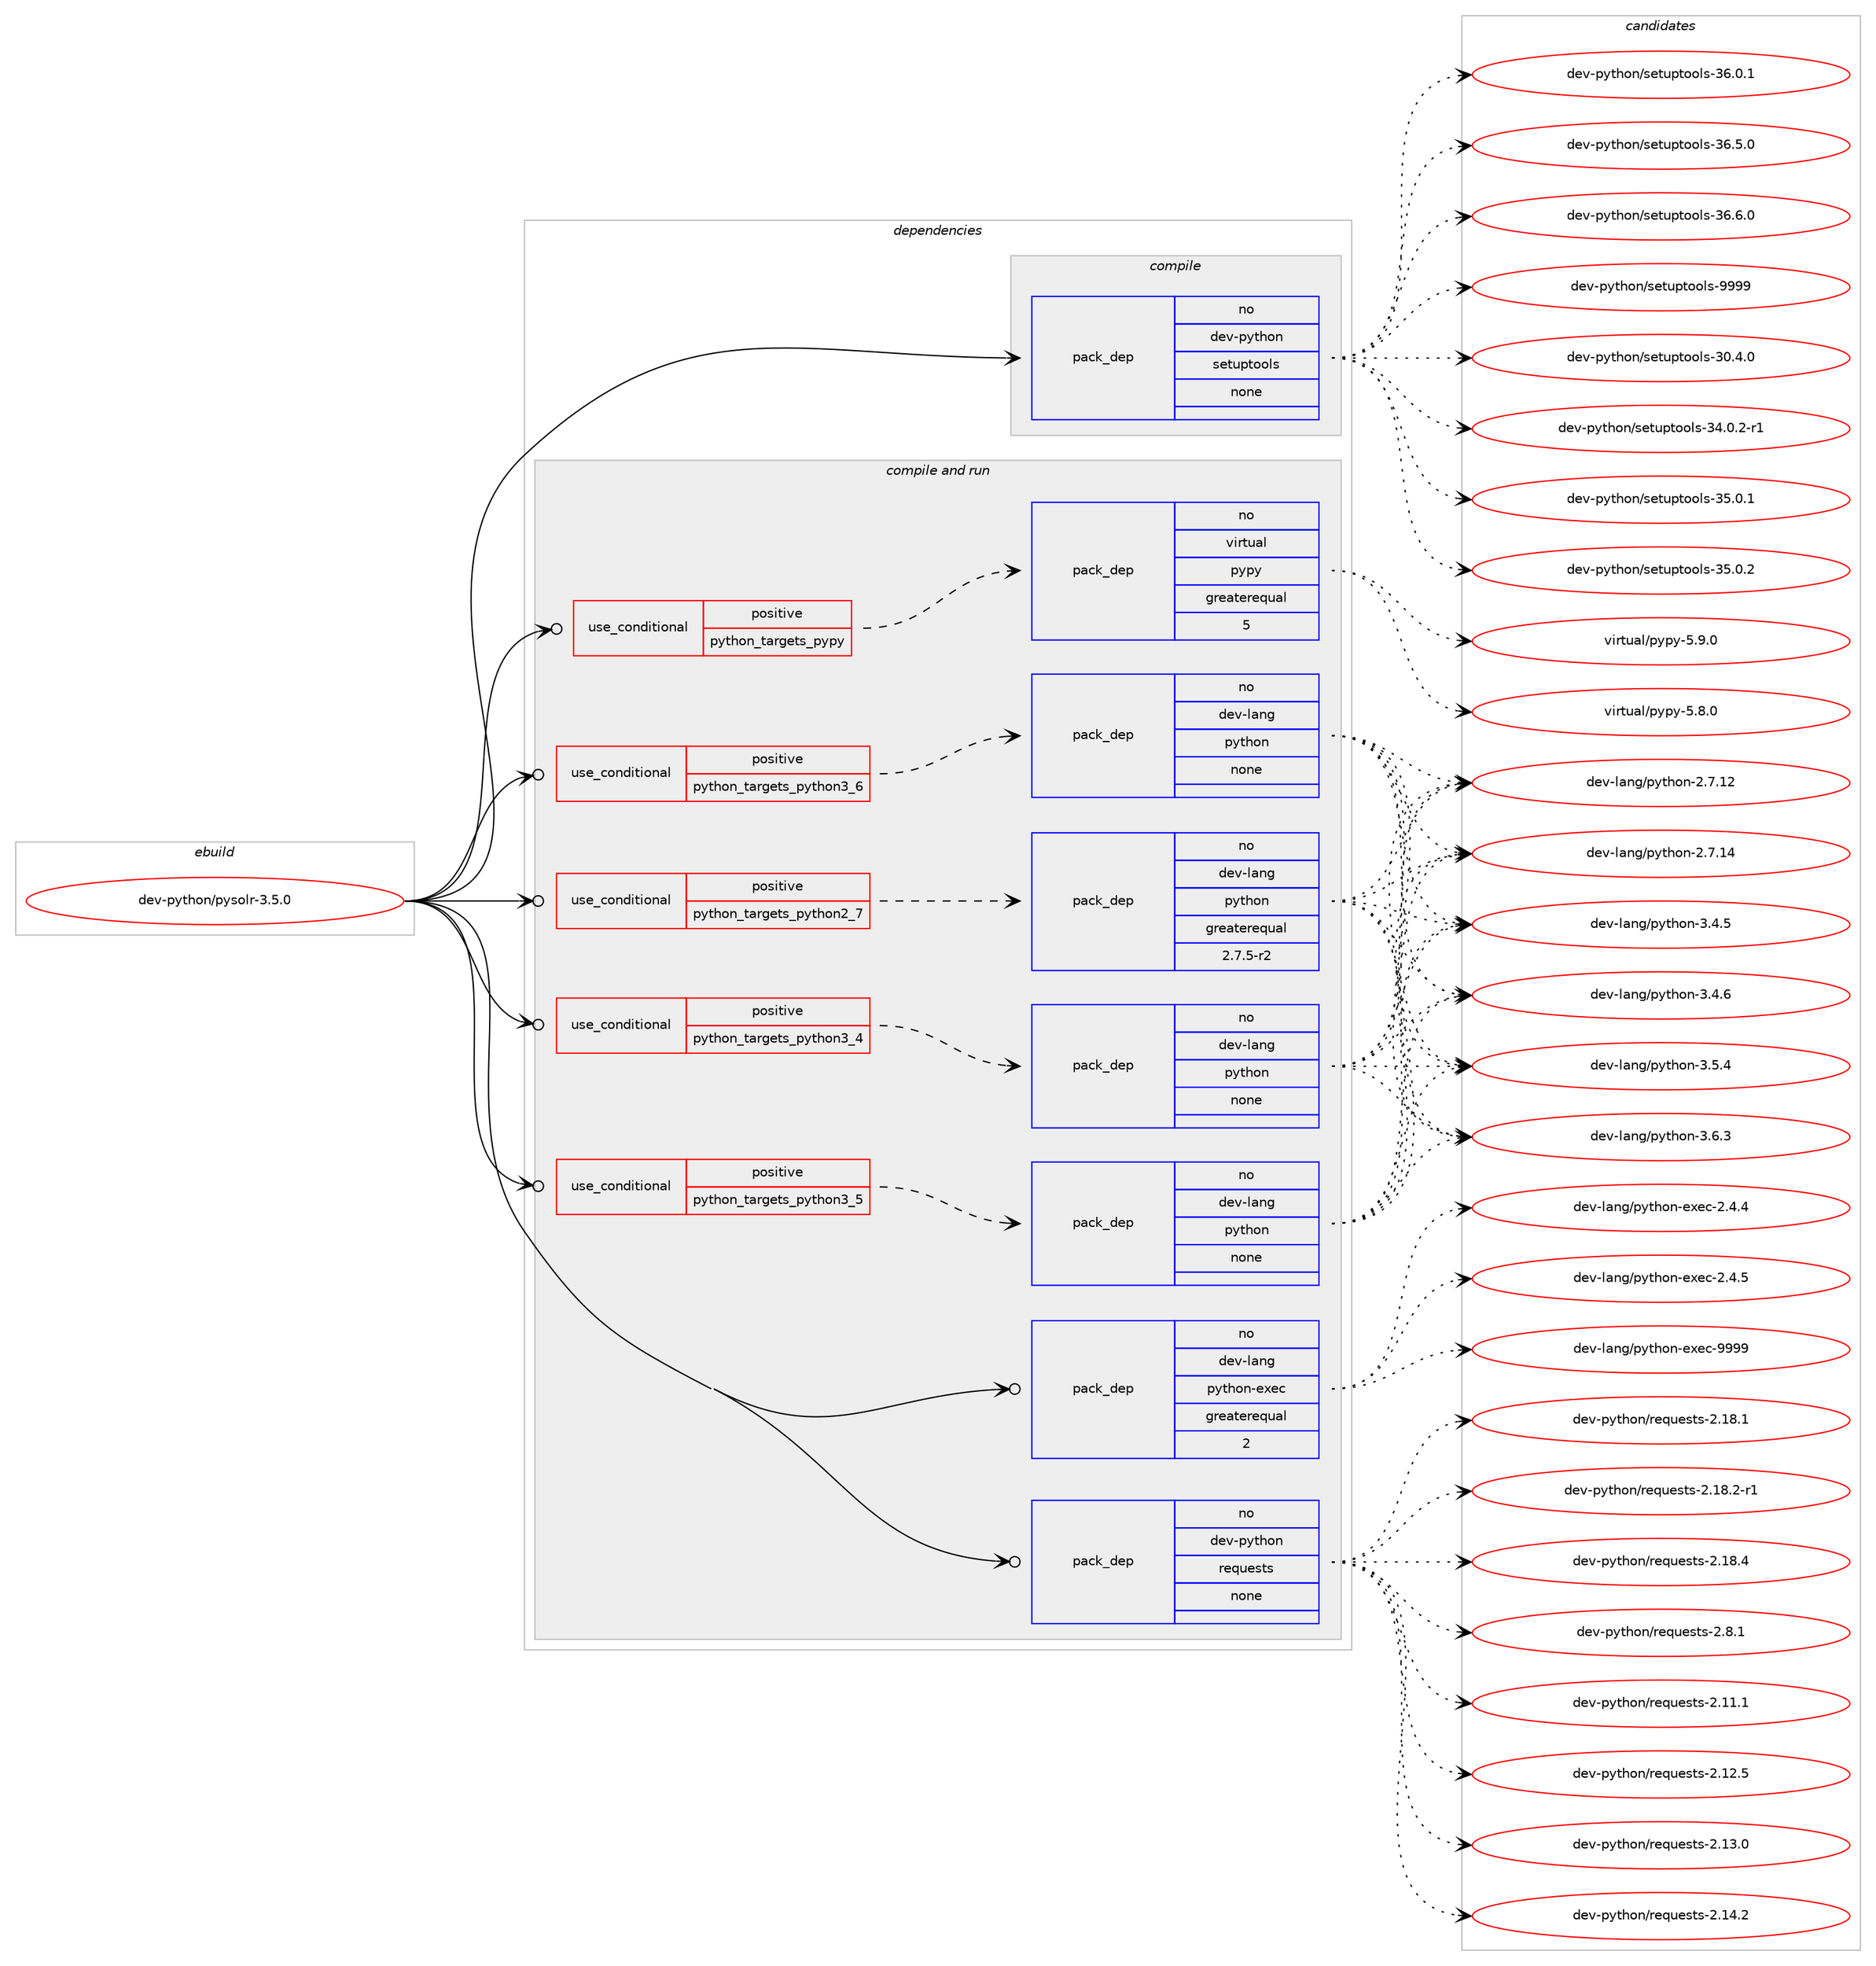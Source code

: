 digraph prolog {

# *************
# Graph options
# *************

newrank=true;
concentrate=true;
compound=true;
graph [rankdir=LR,fontname=Helvetica,fontsize=10,ranksep=1.5];#, ranksep=2.5, nodesep=0.2];
edge  [arrowhead=vee];
node  [fontname=Helvetica,fontsize=10];

# **********
# The ebuild
# **********

subgraph cluster_leftcol {
color=gray;
rank=same;
label=<<i>ebuild</i>>;
id [label="dev-python/pysolr-3.5.0", color=red, width=4, href="../dev-python/pysolr-3.5.0.svg"];
}

# ****************
# The dependencies
# ****************

subgraph cluster_midcol {
color=gray;
label=<<i>dependencies</i>>;
subgraph cluster_compile {
fillcolor="#eeeeee";
style=filled;
label=<<i>compile</i>>;
subgraph pack135973 {
dependency179277 [label=<<TABLE BORDER="0" CELLBORDER="1" CELLSPACING="0" CELLPADDING="4" WIDTH="220"><TR><TD ROWSPAN="6" CELLPADDING="30">pack_dep</TD></TR><TR><TD WIDTH="110">no</TD></TR><TR><TD>dev-python</TD></TR><TR><TD>setuptools</TD></TR><TR><TD>none</TD></TR><TR><TD></TD></TR></TABLE>>, shape=none, color=blue];
}
id:e -> dependency179277:w [weight=20,style="solid",arrowhead="vee"];
}
subgraph cluster_compileandrun {
fillcolor="#eeeeee";
style=filled;
label=<<i>compile and run</i>>;
subgraph cond39369 {
dependency179278 [label=<<TABLE BORDER="0" CELLBORDER="1" CELLSPACING="0" CELLPADDING="4"><TR><TD ROWSPAN="3" CELLPADDING="10">use_conditional</TD></TR><TR><TD>positive</TD></TR><TR><TD>python_targets_pypy</TD></TR></TABLE>>, shape=none, color=red];
subgraph pack135974 {
dependency179279 [label=<<TABLE BORDER="0" CELLBORDER="1" CELLSPACING="0" CELLPADDING="4" WIDTH="220"><TR><TD ROWSPAN="6" CELLPADDING="30">pack_dep</TD></TR><TR><TD WIDTH="110">no</TD></TR><TR><TD>virtual</TD></TR><TR><TD>pypy</TD></TR><TR><TD>greaterequal</TD></TR><TR><TD>5</TD></TR></TABLE>>, shape=none, color=blue];
}
dependency179278:e -> dependency179279:w [weight=20,style="dashed",arrowhead="vee"];
}
id:e -> dependency179278:w [weight=20,style="solid",arrowhead="odotvee"];
subgraph cond39370 {
dependency179280 [label=<<TABLE BORDER="0" CELLBORDER="1" CELLSPACING="0" CELLPADDING="4"><TR><TD ROWSPAN="3" CELLPADDING="10">use_conditional</TD></TR><TR><TD>positive</TD></TR><TR><TD>python_targets_python2_7</TD></TR></TABLE>>, shape=none, color=red];
subgraph pack135975 {
dependency179281 [label=<<TABLE BORDER="0" CELLBORDER="1" CELLSPACING="0" CELLPADDING="4" WIDTH="220"><TR><TD ROWSPAN="6" CELLPADDING="30">pack_dep</TD></TR><TR><TD WIDTH="110">no</TD></TR><TR><TD>dev-lang</TD></TR><TR><TD>python</TD></TR><TR><TD>greaterequal</TD></TR><TR><TD>2.7.5-r2</TD></TR></TABLE>>, shape=none, color=blue];
}
dependency179280:e -> dependency179281:w [weight=20,style="dashed",arrowhead="vee"];
}
id:e -> dependency179280:w [weight=20,style="solid",arrowhead="odotvee"];
subgraph cond39371 {
dependency179282 [label=<<TABLE BORDER="0" CELLBORDER="1" CELLSPACING="0" CELLPADDING="4"><TR><TD ROWSPAN="3" CELLPADDING="10">use_conditional</TD></TR><TR><TD>positive</TD></TR><TR><TD>python_targets_python3_4</TD></TR></TABLE>>, shape=none, color=red];
subgraph pack135976 {
dependency179283 [label=<<TABLE BORDER="0" CELLBORDER="1" CELLSPACING="0" CELLPADDING="4" WIDTH="220"><TR><TD ROWSPAN="6" CELLPADDING="30">pack_dep</TD></TR><TR><TD WIDTH="110">no</TD></TR><TR><TD>dev-lang</TD></TR><TR><TD>python</TD></TR><TR><TD>none</TD></TR><TR><TD></TD></TR></TABLE>>, shape=none, color=blue];
}
dependency179282:e -> dependency179283:w [weight=20,style="dashed",arrowhead="vee"];
}
id:e -> dependency179282:w [weight=20,style="solid",arrowhead="odotvee"];
subgraph cond39372 {
dependency179284 [label=<<TABLE BORDER="0" CELLBORDER="1" CELLSPACING="0" CELLPADDING="4"><TR><TD ROWSPAN="3" CELLPADDING="10">use_conditional</TD></TR><TR><TD>positive</TD></TR><TR><TD>python_targets_python3_5</TD></TR></TABLE>>, shape=none, color=red];
subgraph pack135977 {
dependency179285 [label=<<TABLE BORDER="0" CELLBORDER="1" CELLSPACING="0" CELLPADDING="4" WIDTH="220"><TR><TD ROWSPAN="6" CELLPADDING="30">pack_dep</TD></TR><TR><TD WIDTH="110">no</TD></TR><TR><TD>dev-lang</TD></TR><TR><TD>python</TD></TR><TR><TD>none</TD></TR><TR><TD></TD></TR></TABLE>>, shape=none, color=blue];
}
dependency179284:e -> dependency179285:w [weight=20,style="dashed",arrowhead="vee"];
}
id:e -> dependency179284:w [weight=20,style="solid",arrowhead="odotvee"];
subgraph cond39373 {
dependency179286 [label=<<TABLE BORDER="0" CELLBORDER="1" CELLSPACING="0" CELLPADDING="4"><TR><TD ROWSPAN="3" CELLPADDING="10">use_conditional</TD></TR><TR><TD>positive</TD></TR><TR><TD>python_targets_python3_6</TD></TR></TABLE>>, shape=none, color=red];
subgraph pack135978 {
dependency179287 [label=<<TABLE BORDER="0" CELLBORDER="1" CELLSPACING="0" CELLPADDING="4" WIDTH="220"><TR><TD ROWSPAN="6" CELLPADDING="30">pack_dep</TD></TR><TR><TD WIDTH="110">no</TD></TR><TR><TD>dev-lang</TD></TR><TR><TD>python</TD></TR><TR><TD>none</TD></TR><TR><TD></TD></TR></TABLE>>, shape=none, color=blue];
}
dependency179286:e -> dependency179287:w [weight=20,style="dashed",arrowhead="vee"];
}
id:e -> dependency179286:w [weight=20,style="solid",arrowhead="odotvee"];
subgraph pack135979 {
dependency179288 [label=<<TABLE BORDER="0" CELLBORDER="1" CELLSPACING="0" CELLPADDING="4" WIDTH="220"><TR><TD ROWSPAN="6" CELLPADDING="30">pack_dep</TD></TR><TR><TD WIDTH="110">no</TD></TR><TR><TD>dev-lang</TD></TR><TR><TD>python-exec</TD></TR><TR><TD>greaterequal</TD></TR><TR><TD>2</TD></TR></TABLE>>, shape=none, color=blue];
}
id:e -> dependency179288:w [weight=20,style="solid",arrowhead="odotvee"];
subgraph pack135980 {
dependency179289 [label=<<TABLE BORDER="0" CELLBORDER="1" CELLSPACING="0" CELLPADDING="4" WIDTH="220"><TR><TD ROWSPAN="6" CELLPADDING="30">pack_dep</TD></TR><TR><TD WIDTH="110">no</TD></TR><TR><TD>dev-python</TD></TR><TR><TD>requests</TD></TR><TR><TD>none</TD></TR><TR><TD></TD></TR></TABLE>>, shape=none, color=blue];
}
id:e -> dependency179289:w [weight=20,style="solid",arrowhead="odotvee"];
}
subgraph cluster_run {
fillcolor="#eeeeee";
style=filled;
label=<<i>run</i>>;
}
}

# **************
# The candidates
# **************

subgraph cluster_choices {
rank=same;
color=gray;
label=<<i>candidates</i>>;

subgraph choice135973 {
color=black;
nodesep=1;
choice100101118451121211161041111104711510111611711211611111110811545514846524648 [label="dev-python/setuptools-30.4.0", color=red, width=4,href="../dev-python/setuptools-30.4.0.svg"];
choice1001011184511212111610411111047115101116117112116111111108115455152464846504511449 [label="dev-python/setuptools-34.0.2-r1", color=red, width=4,href="../dev-python/setuptools-34.0.2-r1.svg"];
choice100101118451121211161041111104711510111611711211611111110811545515346484649 [label="dev-python/setuptools-35.0.1", color=red, width=4,href="../dev-python/setuptools-35.0.1.svg"];
choice100101118451121211161041111104711510111611711211611111110811545515346484650 [label="dev-python/setuptools-35.0.2", color=red, width=4,href="../dev-python/setuptools-35.0.2.svg"];
choice100101118451121211161041111104711510111611711211611111110811545515446484649 [label="dev-python/setuptools-36.0.1", color=red, width=4,href="../dev-python/setuptools-36.0.1.svg"];
choice100101118451121211161041111104711510111611711211611111110811545515446534648 [label="dev-python/setuptools-36.5.0", color=red, width=4,href="../dev-python/setuptools-36.5.0.svg"];
choice100101118451121211161041111104711510111611711211611111110811545515446544648 [label="dev-python/setuptools-36.6.0", color=red, width=4,href="../dev-python/setuptools-36.6.0.svg"];
choice10010111845112121116104111110471151011161171121161111111081154557575757 [label="dev-python/setuptools-9999", color=red, width=4,href="../dev-python/setuptools-9999.svg"];
dependency179277:e -> choice100101118451121211161041111104711510111611711211611111110811545514846524648:w [style=dotted,weight="100"];
dependency179277:e -> choice1001011184511212111610411111047115101116117112116111111108115455152464846504511449:w [style=dotted,weight="100"];
dependency179277:e -> choice100101118451121211161041111104711510111611711211611111110811545515346484649:w [style=dotted,weight="100"];
dependency179277:e -> choice100101118451121211161041111104711510111611711211611111110811545515346484650:w [style=dotted,weight="100"];
dependency179277:e -> choice100101118451121211161041111104711510111611711211611111110811545515446484649:w [style=dotted,weight="100"];
dependency179277:e -> choice100101118451121211161041111104711510111611711211611111110811545515446534648:w [style=dotted,weight="100"];
dependency179277:e -> choice100101118451121211161041111104711510111611711211611111110811545515446544648:w [style=dotted,weight="100"];
dependency179277:e -> choice10010111845112121116104111110471151011161171121161111111081154557575757:w [style=dotted,weight="100"];
}
subgraph choice135974 {
color=black;
nodesep=1;
choice1181051141161179710847112121112121455346564648 [label="virtual/pypy-5.8.0", color=red, width=4,href="../virtual/pypy-5.8.0.svg"];
choice1181051141161179710847112121112121455346574648 [label="virtual/pypy-5.9.0", color=red, width=4,href="../virtual/pypy-5.9.0.svg"];
dependency179279:e -> choice1181051141161179710847112121112121455346564648:w [style=dotted,weight="100"];
dependency179279:e -> choice1181051141161179710847112121112121455346574648:w [style=dotted,weight="100"];
}
subgraph choice135975 {
color=black;
nodesep=1;
choice10010111845108971101034711212111610411111045504655464950 [label="dev-lang/python-2.7.12", color=red, width=4,href="../dev-lang/python-2.7.12.svg"];
choice10010111845108971101034711212111610411111045504655464952 [label="dev-lang/python-2.7.14", color=red, width=4,href="../dev-lang/python-2.7.14.svg"];
choice100101118451089711010347112121116104111110455146524653 [label="dev-lang/python-3.4.5", color=red, width=4,href="../dev-lang/python-3.4.5.svg"];
choice100101118451089711010347112121116104111110455146524654 [label="dev-lang/python-3.4.6", color=red, width=4,href="../dev-lang/python-3.4.6.svg"];
choice100101118451089711010347112121116104111110455146534652 [label="dev-lang/python-3.5.4", color=red, width=4,href="../dev-lang/python-3.5.4.svg"];
choice100101118451089711010347112121116104111110455146544651 [label="dev-lang/python-3.6.3", color=red, width=4,href="../dev-lang/python-3.6.3.svg"];
dependency179281:e -> choice10010111845108971101034711212111610411111045504655464950:w [style=dotted,weight="100"];
dependency179281:e -> choice10010111845108971101034711212111610411111045504655464952:w [style=dotted,weight="100"];
dependency179281:e -> choice100101118451089711010347112121116104111110455146524653:w [style=dotted,weight="100"];
dependency179281:e -> choice100101118451089711010347112121116104111110455146524654:w [style=dotted,weight="100"];
dependency179281:e -> choice100101118451089711010347112121116104111110455146534652:w [style=dotted,weight="100"];
dependency179281:e -> choice100101118451089711010347112121116104111110455146544651:w [style=dotted,weight="100"];
}
subgraph choice135976 {
color=black;
nodesep=1;
choice10010111845108971101034711212111610411111045504655464950 [label="dev-lang/python-2.7.12", color=red, width=4,href="../dev-lang/python-2.7.12.svg"];
choice10010111845108971101034711212111610411111045504655464952 [label="dev-lang/python-2.7.14", color=red, width=4,href="../dev-lang/python-2.7.14.svg"];
choice100101118451089711010347112121116104111110455146524653 [label="dev-lang/python-3.4.5", color=red, width=4,href="../dev-lang/python-3.4.5.svg"];
choice100101118451089711010347112121116104111110455146524654 [label="dev-lang/python-3.4.6", color=red, width=4,href="../dev-lang/python-3.4.6.svg"];
choice100101118451089711010347112121116104111110455146534652 [label="dev-lang/python-3.5.4", color=red, width=4,href="../dev-lang/python-3.5.4.svg"];
choice100101118451089711010347112121116104111110455146544651 [label="dev-lang/python-3.6.3", color=red, width=4,href="../dev-lang/python-3.6.3.svg"];
dependency179283:e -> choice10010111845108971101034711212111610411111045504655464950:w [style=dotted,weight="100"];
dependency179283:e -> choice10010111845108971101034711212111610411111045504655464952:w [style=dotted,weight="100"];
dependency179283:e -> choice100101118451089711010347112121116104111110455146524653:w [style=dotted,weight="100"];
dependency179283:e -> choice100101118451089711010347112121116104111110455146524654:w [style=dotted,weight="100"];
dependency179283:e -> choice100101118451089711010347112121116104111110455146534652:w [style=dotted,weight="100"];
dependency179283:e -> choice100101118451089711010347112121116104111110455146544651:w [style=dotted,weight="100"];
}
subgraph choice135977 {
color=black;
nodesep=1;
choice10010111845108971101034711212111610411111045504655464950 [label="dev-lang/python-2.7.12", color=red, width=4,href="../dev-lang/python-2.7.12.svg"];
choice10010111845108971101034711212111610411111045504655464952 [label="dev-lang/python-2.7.14", color=red, width=4,href="../dev-lang/python-2.7.14.svg"];
choice100101118451089711010347112121116104111110455146524653 [label="dev-lang/python-3.4.5", color=red, width=4,href="../dev-lang/python-3.4.5.svg"];
choice100101118451089711010347112121116104111110455146524654 [label="dev-lang/python-3.4.6", color=red, width=4,href="../dev-lang/python-3.4.6.svg"];
choice100101118451089711010347112121116104111110455146534652 [label="dev-lang/python-3.5.4", color=red, width=4,href="../dev-lang/python-3.5.4.svg"];
choice100101118451089711010347112121116104111110455146544651 [label="dev-lang/python-3.6.3", color=red, width=4,href="../dev-lang/python-3.6.3.svg"];
dependency179285:e -> choice10010111845108971101034711212111610411111045504655464950:w [style=dotted,weight="100"];
dependency179285:e -> choice10010111845108971101034711212111610411111045504655464952:w [style=dotted,weight="100"];
dependency179285:e -> choice100101118451089711010347112121116104111110455146524653:w [style=dotted,weight="100"];
dependency179285:e -> choice100101118451089711010347112121116104111110455146524654:w [style=dotted,weight="100"];
dependency179285:e -> choice100101118451089711010347112121116104111110455146534652:w [style=dotted,weight="100"];
dependency179285:e -> choice100101118451089711010347112121116104111110455146544651:w [style=dotted,weight="100"];
}
subgraph choice135978 {
color=black;
nodesep=1;
choice10010111845108971101034711212111610411111045504655464950 [label="dev-lang/python-2.7.12", color=red, width=4,href="../dev-lang/python-2.7.12.svg"];
choice10010111845108971101034711212111610411111045504655464952 [label="dev-lang/python-2.7.14", color=red, width=4,href="../dev-lang/python-2.7.14.svg"];
choice100101118451089711010347112121116104111110455146524653 [label="dev-lang/python-3.4.5", color=red, width=4,href="../dev-lang/python-3.4.5.svg"];
choice100101118451089711010347112121116104111110455146524654 [label="dev-lang/python-3.4.6", color=red, width=4,href="../dev-lang/python-3.4.6.svg"];
choice100101118451089711010347112121116104111110455146534652 [label="dev-lang/python-3.5.4", color=red, width=4,href="../dev-lang/python-3.5.4.svg"];
choice100101118451089711010347112121116104111110455146544651 [label="dev-lang/python-3.6.3", color=red, width=4,href="../dev-lang/python-3.6.3.svg"];
dependency179287:e -> choice10010111845108971101034711212111610411111045504655464950:w [style=dotted,weight="100"];
dependency179287:e -> choice10010111845108971101034711212111610411111045504655464952:w [style=dotted,weight="100"];
dependency179287:e -> choice100101118451089711010347112121116104111110455146524653:w [style=dotted,weight="100"];
dependency179287:e -> choice100101118451089711010347112121116104111110455146524654:w [style=dotted,weight="100"];
dependency179287:e -> choice100101118451089711010347112121116104111110455146534652:w [style=dotted,weight="100"];
dependency179287:e -> choice100101118451089711010347112121116104111110455146544651:w [style=dotted,weight="100"];
}
subgraph choice135979 {
color=black;
nodesep=1;
choice1001011184510897110103471121211161041111104510112010199455046524652 [label="dev-lang/python-exec-2.4.4", color=red, width=4,href="../dev-lang/python-exec-2.4.4.svg"];
choice1001011184510897110103471121211161041111104510112010199455046524653 [label="dev-lang/python-exec-2.4.5", color=red, width=4,href="../dev-lang/python-exec-2.4.5.svg"];
choice10010111845108971101034711212111610411111045101120101994557575757 [label="dev-lang/python-exec-9999", color=red, width=4,href="../dev-lang/python-exec-9999.svg"];
dependency179288:e -> choice1001011184510897110103471121211161041111104510112010199455046524652:w [style=dotted,weight="100"];
dependency179288:e -> choice1001011184510897110103471121211161041111104510112010199455046524653:w [style=dotted,weight="100"];
dependency179288:e -> choice10010111845108971101034711212111610411111045101120101994557575757:w [style=dotted,weight="100"];
}
subgraph choice135980 {
color=black;
nodesep=1;
choice100101118451121211161041111104711410111311710111511611545504649494649 [label="dev-python/requests-2.11.1", color=red, width=4,href="../dev-python/requests-2.11.1.svg"];
choice100101118451121211161041111104711410111311710111511611545504649504653 [label="dev-python/requests-2.12.5", color=red, width=4,href="../dev-python/requests-2.12.5.svg"];
choice100101118451121211161041111104711410111311710111511611545504649514648 [label="dev-python/requests-2.13.0", color=red, width=4,href="../dev-python/requests-2.13.0.svg"];
choice100101118451121211161041111104711410111311710111511611545504649524650 [label="dev-python/requests-2.14.2", color=red, width=4,href="../dev-python/requests-2.14.2.svg"];
choice100101118451121211161041111104711410111311710111511611545504649564649 [label="dev-python/requests-2.18.1", color=red, width=4,href="../dev-python/requests-2.18.1.svg"];
choice1001011184511212111610411111047114101113117101115116115455046495646504511449 [label="dev-python/requests-2.18.2-r1", color=red, width=4,href="../dev-python/requests-2.18.2-r1.svg"];
choice100101118451121211161041111104711410111311710111511611545504649564652 [label="dev-python/requests-2.18.4", color=red, width=4,href="../dev-python/requests-2.18.4.svg"];
choice1001011184511212111610411111047114101113117101115116115455046564649 [label="dev-python/requests-2.8.1", color=red, width=4,href="../dev-python/requests-2.8.1.svg"];
dependency179289:e -> choice100101118451121211161041111104711410111311710111511611545504649494649:w [style=dotted,weight="100"];
dependency179289:e -> choice100101118451121211161041111104711410111311710111511611545504649504653:w [style=dotted,weight="100"];
dependency179289:e -> choice100101118451121211161041111104711410111311710111511611545504649514648:w [style=dotted,weight="100"];
dependency179289:e -> choice100101118451121211161041111104711410111311710111511611545504649524650:w [style=dotted,weight="100"];
dependency179289:e -> choice100101118451121211161041111104711410111311710111511611545504649564649:w [style=dotted,weight="100"];
dependency179289:e -> choice1001011184511212111610411111047114101113117101115116115455046495646504511449:w [style=dotted,weight="100"];
dependency179289:e -> choice100101118451121211161041111104711410111311710111511611545504649564652:w [style=dotted,weight="100"];
dependency179289:e -> choice1001011184511212111610411111047114101113117101115116115455046564649:w [style=dotted,weight="100"];
}
}

}
